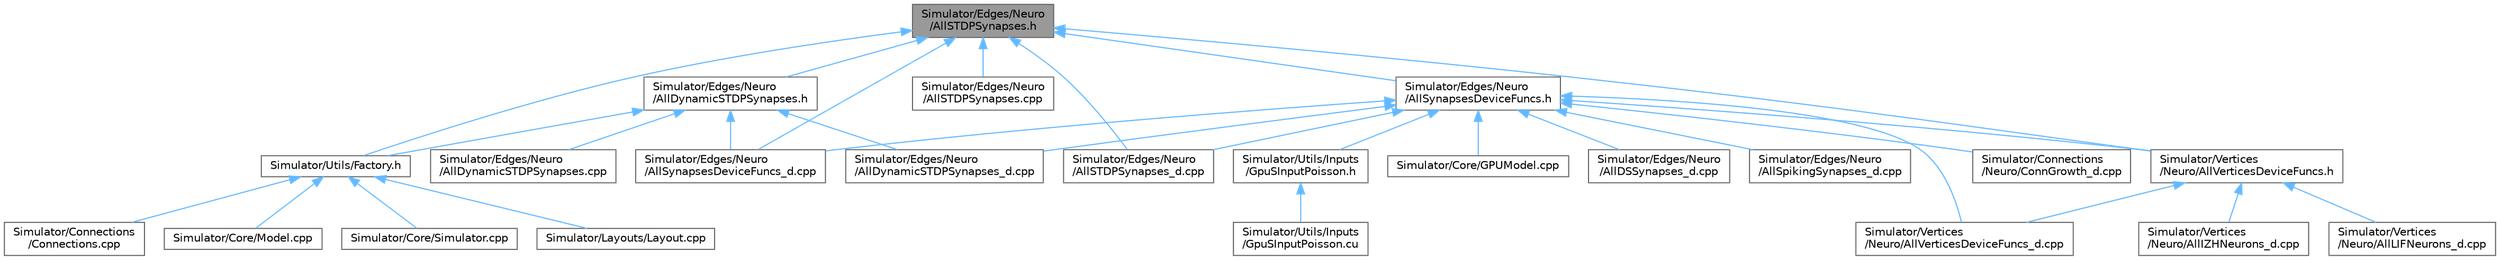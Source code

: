 digraph "Simulator/Edges/Neuro/AllSTDPSynapses.h"
{
 // LATEX_PDF_SIZE
  bgcolor="transparent";
  edge [fontname=Helvetica,fontsize=10,labelfontname=Helvetica,labelfontsize=10];
  node [fontname=Helvetica,fontsize=10,shape=box,height=0.2,width=0.4];
  Node1 [id="Node000001",label="Simulator/Edges/Neuro\l/AllSTDPSynapses.h",height=0.2,width=0.4,color="gray40", fillcolor="grey60", style="filled", fontcolor="black",tooltip="A container of all STDP synapse data."];
  Node1 -> Node2 [id="edge1_Node000001_Node000002",dir="back",color="steelblue1",style="solid",tooltip=" "];
  Node2 [id="Node000002",label="Simulator/Edges/Neuro\l/AllDynamicSTDPSynapses.h",height=0.2,width=0.4,color="grey40", fillcolor="white", style="filled",URL="$_all_dynamic_s_t_d_p_synapses_8h.html",tooltip="A container of all dynamic STDP synapse data."];
  Node2 -> Node3 [id="edge2_Node000002_Node000003",dir="back",color="steelblue1",style="solid",tooltip=" "];
  Node3 [id="Node000003",label="Simulator/Edges/Neuro\l/AllDynamicSTDPSynapses.cpp",height=0.2,width=0.4,color="grey40", fillcolor="white", style="filled",URL="$_all_dynamic_s_t_d_p_synapses_8cpp.html",tooltip="A container of all dynamic STDP synapse data."];
  Node2 -> Node4 [id="edge3_Node000002_Node000004",dir="back",color="steelblue1",style="solid",tooltip=" "];
  Node4 [id="Node000004",label="Simulator/Edges/Neuro\l/AllDynamicSTDPSynapses_d.cpp",height=0.2,width=0.4,color="grey40", fillcolor="white", style="filled",URL="$_all_dynamic_s_t_d_p_synapses__d_8cpp.html",tooltip="A container of all dynamic STDP synapse data."];
  Node2 -> Node5 [id="edge4_Node000002_Node000005",dir="back",color="steelblue1",style="solid",tooltip=" "];
  Node5 [id="Node000005",label="Simulator/Edges/Neuro\l/AllSynapsesDeviceFuncs_d.cpp",height=0.2,width=0.4,color="grey40", fillcolor="white", style="filled",URL="$_all_synapses_device_funcs__d_8cpp.html",tooltip="Device functions for synapse data."];
  Node2 -> Node6 [id="edge5_Node000002_Node000006",dir="back",color="steelblue1",style="solid",tooltip=" "];
  Node6 [id="Node000006",label="Simulator/Utils/Factory.h",height=0.2,width=0.4,color="grey40", fillcolor="white", style="filled",URL="$_factory_8h.html",tooltip="A factory template for creating factory class for any subsystem that requires a factory to create a (..."];
  Node6 -> Node7 [id="edge6_Node000006_Node000007",dir="back",color="steelblue1",style="solid",tooltip=" "];
  Node7 [id="Node000007",label="Simulator/Connections\l/Connections.cpp",height=0.2,width=0.4,color="grey40", fillcolor="white", style="filled",URL="$_connections_8cpp.html",tooltip="Methods for creating and updating connections."];
  Node6 -> Node8 [id="edge7_Node000006_Node000008",dir="back",color="steelblue1",style="solid",tooltip=" "];
  Node8 [id="Node000008",label="Simulator/Core/Model.cpp",height=0.2,width=0.4,color="grey40", fillcolor="white", style="filled",URL="$_model_8cpp.html",tooltip="Implementation of Model for the graph-based networks."];
  Node6 -> Node9 [id="edge8_Node000006_Node000009",dir="back",color="steelblue1",style="solid",tooltip=" "];
  Node9 [id="Node000009",label="Simulator/Core/Simulator.cpp",height=0.2,width=0.4,color="grey40", fillcolor="white", style="filled",URL="$_simulator_8cpp.html",tooltip="Platform independent base class for the Brain Grid simulator. Simulator is a singleton class (a class..."];
  Node6 -> Node10 [id="edge9_Node000006_Node000010",dir="back",color="steelblue1",style="solid",tooltip=" "];
  Node10 [id="Node000010",label="Simulator/Layouts/Layout.cpp",height=0.2,width=0.4,color="grey40", fillcolor="white", style="filled",URL="$_layout_8cpp.html",tooltip="The Layout class defines the layout of neurons in neural networks."];
  Node1 -> Node11 [id="edge10_Node000001_Node000011",dir="back",color="steelblue1",style="solid",tooltip=" "];
  Node11 [id="Node000011",label="Simulator/Edges/Neuro\l/AllSTDPSynapses.cpp",height=0.2,width=0.4,color="grey40", fillcolor="white", style="filled",URL="$_all_s_t_d_p_synapses_8cpp.html",tooltip="A container of all STDP synapse data."];
  Node1 -> Node12 [id="edge11_Node000001_Node000012",dir="back",color="steelblue1",style="solid",tooltip=" "];
  Node12 [id="Node000012",label="Simulator/Edges/Neuro\l/AllSTDPSynapses_d.cpp",height=0.2,width=0.4,color="grey40", fillcolor="white", style="filled",URL="$_all_s_t_d_p_synapses__d_8cpp.html",tooltip="A container of all STDP synapse data."];
  Node1 -> Node13 [id="edge12_Node000001_Node000013",dir="back",color="steelblue1",style="solid",tooltip=" "];
  Node13 [id="Node000013",label="Simulator/Edges/Neuro\l/AllSynapsesDeviceFuncs.h",height=0.2,width=0.4,color="grey40", fillcolor="white", style="filled",URL="$_all_synapses_device_funcs_8h.html",tooltip="Device functions for synapse data."];
  Node13 -> Node14 [id="edge13_Node000013_Node000014",dir="back",color="steelblue1",style="solid",tooltip=" "];
  Node14 [id="Node000014",label="Simulator/Connections\l/Neuro/ConnGrowth_d.cpp",height=0.2,width=0.4,color="grey40", fillcolor="white", style="filled",URL="$_conn_growth__d_8cpp.html",tooltip="Update the weights of the Synapses in the simulation."];
  Node13 -> Node15 [id="edge14_Node000013_Node000015",dir="back",color="steelblue1",style="solid",tooltip=" "];
  Node15 [id="Node000015",label="Simulator/Core/GPUModel.cpp",height=0.2,width=0.4,color="grey40", fillcolor="white", style="filled",URL="$_g_p_u_model_8cpp.html",tooltip="Implementation of Model for the spiking neural networks."];
  Node13 -> Node16 [id="edge15_Node000013_Node000016",dir="back",color="steelblue1",style="solid",tooltip=" "];
  Node16 [id="Node000016",label="Simulator/Edges/Neuro\l/AllDSSynapses_d.cpp",height=0.2,width=0.4,color="grey40", fillcolor="white", style="filled",URL="$_all_d_s_synapses__d_8cpp.html",tooltip="A container of all DS synapse data."];
  Node13 -> Node4 [id="edge16_Node000013_Node000004",dir="back",color="steelblue1",style="solid",tooltip=" "];
  Node13 -> Node12 [id="edge17_Node000013_Node000012",dir="back",color="steelblue1",style="solid",tooltip=" "];
  Node13 -> Node17 [id="edge18_Node000013_Node000017",dir="back",color="steelblue1",style="solid",tooltip=" "];
  Node17 [id="Node000017",label="Simulator/Edges/Neuro\l/AllSpikingSynapses_d.cpp",height=0.2,width=0.4,color="grey40", fillcolor="white", style="filled",URL="$_all_spiking_synapses__d_8cpp_source.html",tooltip=" "];
  Node13 -> Node5 [id="edge19_Node000013_Node000005",dir="back",color="steelblue1",style="solid",tooltip=" "];
  Node13 -> Node18 [id="edge20_Node000013_Node000018",dir="back",color="steelblue1",style="solid",tooltip=" "];
  Node18 [id="Node000018",label="Simulator/Utils/Inputs\l/GpuSInputPoisson.h",height=0.2,width=0.4,color="grey40", fillcolor="white", style="filled",URL="$_gpu_s_input_poisson_8h.html",tooltip="A class that performs stimulus input (implementation Poisson on GPU)."];
  Node18 -> Node19 [id="edge21_Node000018_Node000019",dir="back",color="steelblue1",style="solid",tooltip=" "];
  Node19 [id="Node000019",label="Simulator/Utils/Inputs\l/GpuSInputPoisson.cu",height=0.2,width=0.4,color="grey40", fillcolor="white", style="filled",URL="$_gpu_s_input_poisson_8cu.html",tooltip="A class that performs stimulus input (implementation Poisson) on GPU."];
  Node13 -> Node20 [id="edge22_Node000013_Node000020",dir="back",color="steelblue1",style="solid",tooltip=" "];
  Node20 [id="Node000020",label="Simulator/Vertices\l/Neuro/AllVerticesDeviceFuncs.h",height=0.2,width=0.4,color="grey40", fillcolor="white", style="filled",URL="$_all_vertices_device_funcs_8h.html",tooltip="Device functions for vertices."];
  Node20 -> Node21 [id="edge23_Node000020_Node000021",dir="back",color="steelblue1",style="solid",tooltip=" "];
  Node21 [id="Node000021",label="Simulator/Vertices\l/Neuro/AllIZHNeurons_d.cpp",height=0.2,width=0.4,color="grey40", fillcolor="white", style="filled",URL="$_all_i_z_h_neurons__d_8cpp.html",tooltip="A container of all Izhikevich neuron data."];
  Node20 -> Node22 [id="edge24_Node000020_Node000022",dir="back",color="steelblue1",style="solid",tooltip=" "];
  Node22 [id="Node000022",label="Simulator/Vertices\l/Neuro/AllLIFNeurons_d.cpp",height=0.2,width=0.4,color="grey40", fillcolor="white", style="filled",URL="$_all_l_i_f_neurons__d_8cpp.html",tooltip="A container of all LIF neuron data."];
  Node20 -> Node23 [id="edge25_Node000020_Node000023",dir="back",color="steelblue1",style="solid",tooltip=" "];
  Node23 [id="Node000023",label="Simulator/Vertices\l/Neuro/AllVerticesDeviceFuncs_d.cpp",height=0.2,width=0.4,color="grey40", fillcolor="white", style="filled",URL="$_all_vertices_device_funcs__d_8cpp.html",tooltip="Device functions for vertices."];
  Node13 -> Node23 [id="edge26_Node000013_Node000023",dir="back",color="steelblue1",style="solid",tooltip=" "];
  Node1 -> Node5 [id="edge27_Node000001_Node000005",dir="back",color="steelblue1",style="solid",tooltip=" "];
  Node1 -> Node6 [id="edge28_Node000001_Node000006",dir="back",color="steelblue1",style="solid",tooltip=" "];
  Node1 -> Node20 [id="edge29_Node000001_Node000020",dir="back",color="steelblue1",style="solid",tooltip=" "];
}
